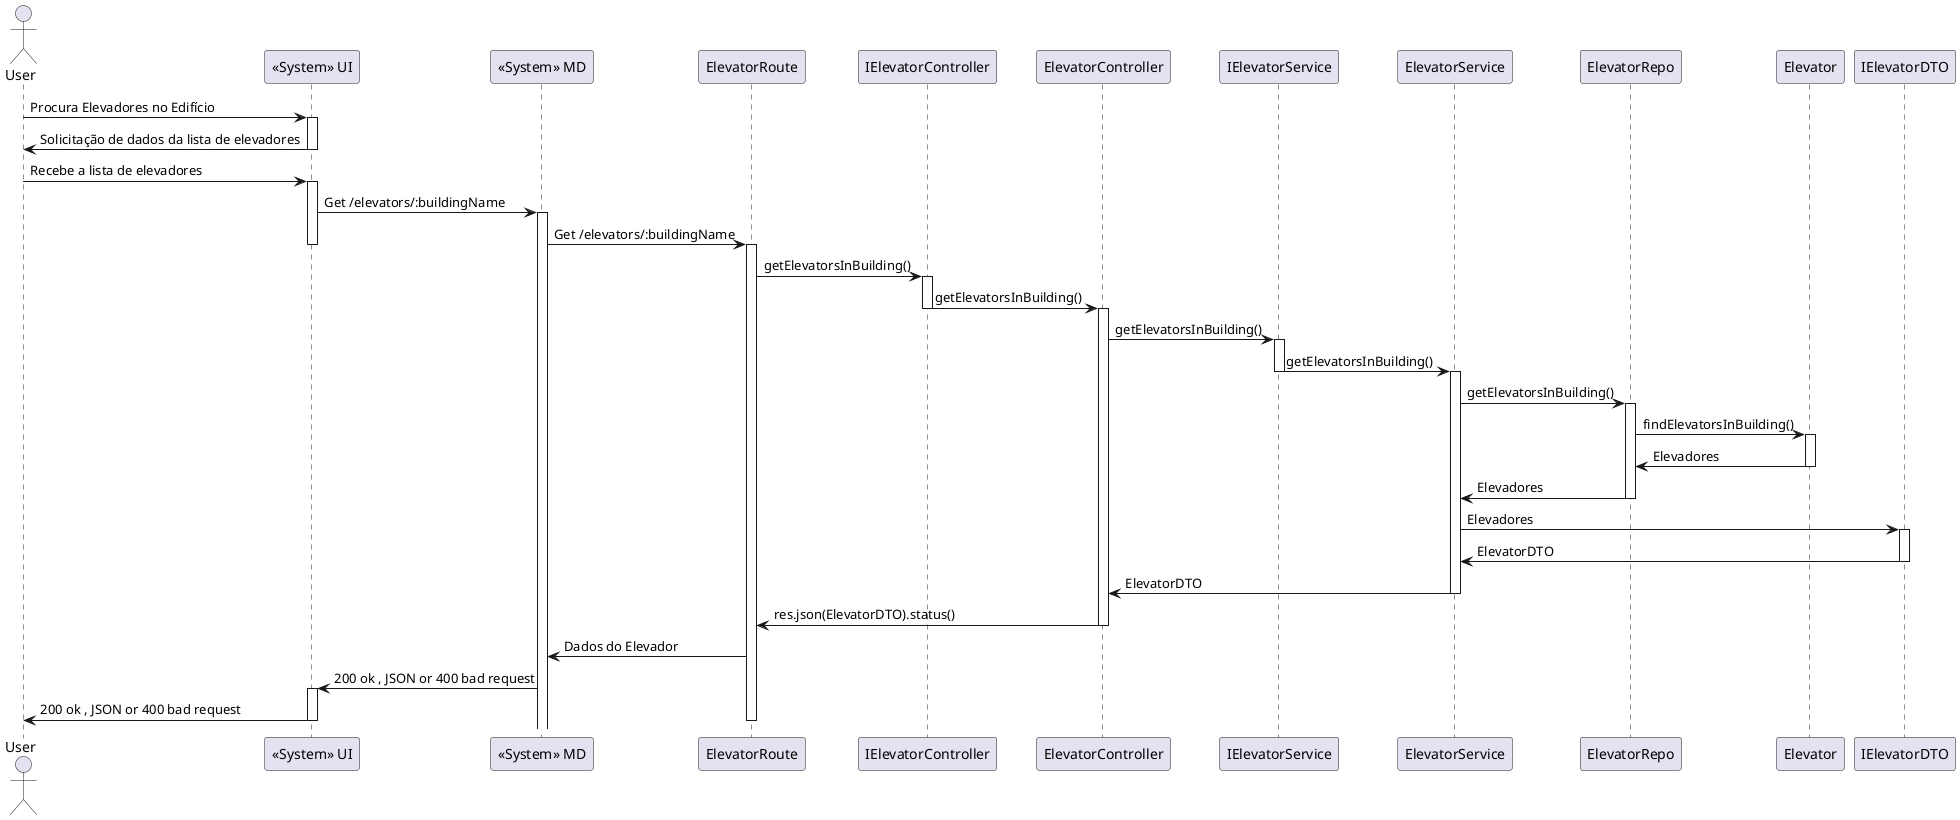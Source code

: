 @startuml
!define ACTOR class

actor User

participant UI as "<<System>> UI"
participant MD as "<<System>> MD"
participant ElevatorRoute
participant IElevatorController
participant ElevatorController
participant IElevatorService
participant ElevatorService
participant ElevatorRepo
participant Elevator
participant IElevatorDTO

User -> UI: Procura Elevadores no Edifício
activate UI
UI -> User: Solicitação de dados da lista de elevadores
deactivate UI
User -> UI: Recebe a lista de elevadores
activate UI
UI -> MD: Get /elevators/:buildingName
activate MD
MD -> ElevatorRoute: Get /elevators/:buildingName

deactivate UI

activate ElevatorRoute
ElevatorRoute -> IElevatorController : getElevatorsInBuilding()
activate IElevatorController
IElevatorController -> ElevatorController : getElevatorsInBuilding()
deactivate IElevatorController
activate ElevatorController
ElevatorController -> IElevatorService : getElevatorsInBuilding()
activate IElevatorService
IElevatorService -> ElevatorService : getElevatorsInBuilding()
deactivate IElevatorService
activate ElevatorService
ElevatorService -> ElevatorRepo : getElevatorsInBuilding()
activate ElevatorRepo
ElevatorRepo -> Elevator : findElevatorsInBuilding()
activate Elevator
Elevator -> ElevatorRepo : Elevadores
deactivate Elevator
ElevatorRepo -> ElevatorService : Elevadores
deactivate ElevatorRepo
ElevatorService -> IElevatorDTO : Elevadores
activate IElevatorDTO
IElevatorDTO -> ElevatorService : ElevatorDTO
deactivate IElevatorDTO
ElevatorService -> ElevatorController : ElevatorDTO
deactivate ElevatorService
ElevatorController -> ElevatorRoute : res.json(ElevatorDTO).status()
deactivate ElevatorController
ElevatorRoute -> MD : Dados do Elevador
MD->UI: 200 ok , JSON or 400 bad request
activate UI
UI->User: 200 ok , JSON or 400 bad request
deactivate UI
deactivate ElevatorRoute
deactivate User
@enduml

